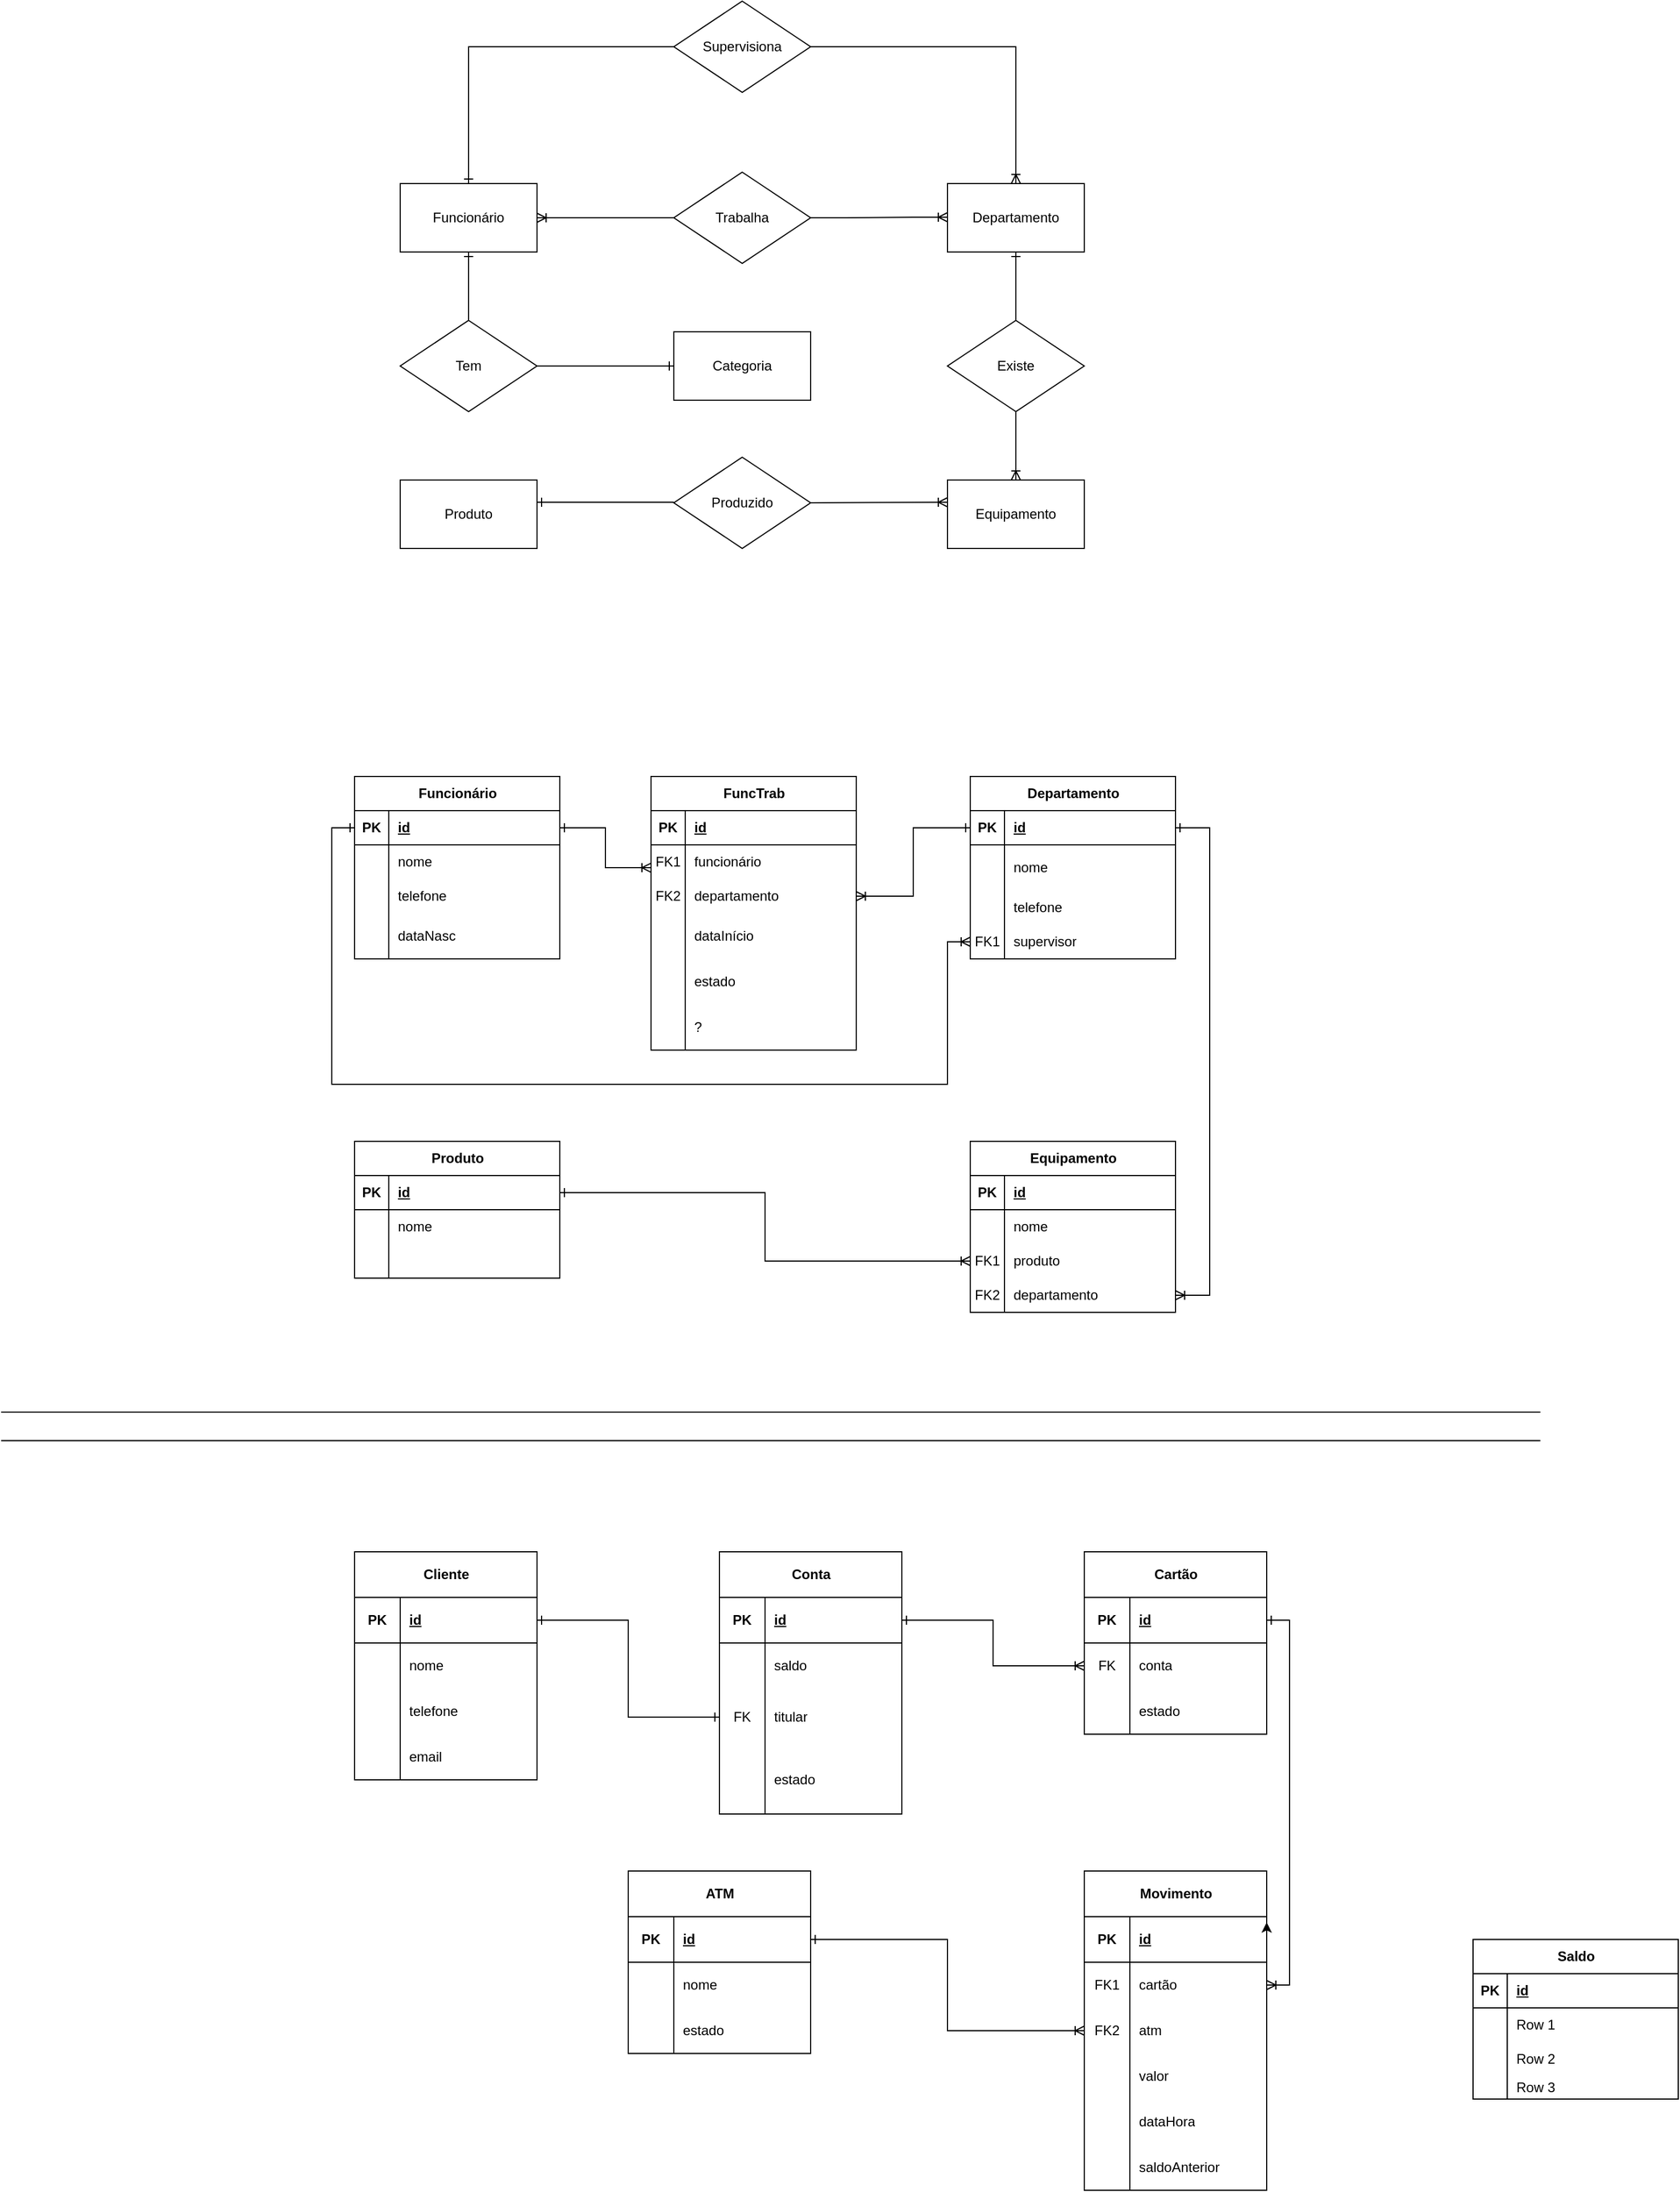 <mxfile version="24.0.1" type="device">
  <diagram name="Página-1" id="acqvUNI1hBTbVSbFoE4L">
    <mxGraphModel dx="2261" dy="1949" grid="1" gridSize="10" guides="1" tooltips="1" connect="1" arrows="1" fold="1" page="1" pageScale="1" pageWidth="827" pageHeight="1169" math="0" shadow="0">
      <root>
        <mxCell id="0" />
        <mxCell id="1" parent="0" />
        <mxCell id="-SModIKmgVV4CMdRLxim-1" value="Funcionário" style="rounded=0;whiteSpace=wrap;html=1;" vertex="1" parent="1">
          <mxGeometry x="120" y="80" width="120" height="60" as="geometry" />
        </mxCell>
        <mxCell id="-SModIKmgVV4CMdRLxim-2" value="Equipamento" style="rounded=0;whiteSpace=wrap;html=1;" vertex="1" parent="1">
          <mxGeometry x="600" y="340" width="120" height="60" as="geometry" />
        </mxCell>
        <mxCell id="-SModIKmgVV4CMdRLxim-3" value="Departamento" style="rounded=0;whiteSpace=wrap;html=1;" vertex="1" parent="1">
          <mxGeometry x="600" y="80" width="120" height="60" as="geometry" />
        </mxCell>
        <mxCell id="-SModIKmgVV4CMdRLxim-4" value="Produto" style="rounded=0;whiteSpace=wrap;html=1;" vertex="1" parent="1">
          <mxGeometry x="120" y="340" width="120" height="60" as="geometry" />
        </mxCell>
        <mxCell id="-SModIKmgVV4CMdRLxim-5" value="Supervisiona" style="rhombus;whiteSpace=wrap;html=1;" vertex="1" parent="1">
          <mxGeometry x="360" y="-80" width="120" height="80" as="geometry" />
        </mxCell>
        <mxCell id="-SModIKmgVV4CMdRLxim-6" value="Trabalha" style="rhombus;whiteSpace=wrap;html=1;" vertex="1" parent="1">
          <mxGeometry x="360" y="70" width="120" height="80" as="geometry" />
        </mxCell>
        <mxCell id="-SModIKmgVV4CMdRLxim-7" value="Produzido" style="rhombus;whiteSpace=wrap;html=1;" vertex="1" parent="1">
          <mxGeometry x="360" y="320" width="120" height="80" as="geometry" />
        </mxCell>
        <mxCell id="-SModIKmgVV4CMdRLxim-8" value="Existe" style="rhombus;whiteSpace=wrap;html=1;" vertex="1" parent="1">
          <mxGeometry x="600" y="200" width="120" height="80" as="geometry" />
        </mxCell>
        <mxCell id="-SModIKmgVV4CMdRLxim-9" value="" style="edgeStyle=entityRelationEdgeStyle;fontSize=12;html=1;endArrow=ERoneToMany;rounded=0;endFill=0;" edge="1" parent="1">
          <mxGeometry width="100" height="100" relative="1" as="geometry">
            <mxPoint x="480" y="110" as="sourcePoint" />
            <mxPoint x="600" y="109.5" as="targetPoint" />
          </mxGeometry>
        </mxCell>
        <mxCell id="-SModIKmgVV4CMdRLxim-11" value="" style="fontSize=12;html=1;endArrow=ERoneToMany;rounded=0;endFill=0;exitX=1;exitY=0.5;exitDx=0;exitDy=0;entryX=0.5;entryY=0;entryDx=0;entryDy=0;" edge="1" parent="1" source="-SModIKmgVV4CMdRLxim-5" target="-SModIKmgVV4CMdRLxim-3">
          <mxGeometry width="100" height="100" relative="1" as="geometry">
            <mxPoint x="540" y="-70" as="sourcePoint" />
            <mxPoint x="720" y="50" as="targetPoint" />
            <Array as="points">
              <mxPoint x="660" y="-40" />
            </Array>
          </mxGeometry>
        </mxCell>
        <mxCell id="-SModIKmgVV4CMdRLxim-14" value="" style="fontSize=12;html=1;endArrow=ERoneToMany;rounded=0;endFill=0;exitX=1;exitY=0.5;exitDx=0;exitDy=0;" edge="1" parent="1" source="-SModIKmgVV4CMdRLxim-7">
          <mxGeometry width="100" height="100" relative="1" as="geometry">
            <mxPoint x="490" y="360" as="sourcePoint" />
            <mxPoint x="600" y="359.5" as="targetPoint" />
            <Array as="points" />
          </mxGeometry>
        </mxCell>
        <mxCell id="-SModIKmgVV4CMdRLxim-16" value="" style="fontSize=12;html=1;endArrow=ERoneToMany;rounded=0;endFill=0;exitX=0.5;exitY=1;exitDx=0;exitDy=0;entryX=0.5;entryY=0;entryDx=0;entryDy=0;" edge="1" parent="1" source="-SModIKmgVV4CMdRLxim-8" target="-SModIKmgVV4CMdRLxim-2">
          <mxGeometry width="100" height="100" relative="1" as="geometry">
            <mxPoint x="480" y="300.5" as="sourcePoint" />
            <mxPoint x="600" y="300" as="targetPoint" />
            <Array as="points" />
          </mxGeometry>
        </mxCell>
        <mxCell id="-SModIKmgVV4CMdRLxim-17" value="" style="fontSize=12;html=1;endArrow=ERone;rounded=0;endFill=0;entryX=0.5;entryY=0;entryDx=0;entryDy=0;exitX=0;exitY=0.5;exitDx=0;exitDy=0;" edge="1" parent="1" source="-SModIKmgVV4CMdRLxim-5" target="-SModIKmgVV4CMdRLxim-1">
          <mxGeometry width="100" height="100" relative="1" as="geometry">
            <mxPoint x="100" y="-0.5" as="sourcePoint" />
            <mxPoint x="220" y="-1" as="targetPoint" />
            <Array as="points">
              <mxPoint x="180" y="-40" />
            </Array>
          </mxGeometry>
        </mxCell>
        <mxCell id="-SModIKmgVV4CMdRLxim-18" value="" style="fontSize=12;html=1;endArrow=ERoneToMany;rounded=0;endFill=0;entryX=1;entryY=0.5;entryDx=0;entryDy=0;exitX=0;exitY=0.5;exitDx=0;exitDy=0;" edge="1" parent="1" source="-SModIKmgVV4CMdRLxim-6" target="-SModIKmgVV4CMdRLxim-1">
          <mxGeometry width="100" height="100" relative="1" as="geometry">
            <mxPoint x="260" y="170.5" as="sourcePoint" />
            <mxPoint x="380" y="170" as="targetPoint" />
          </mxGeometry>
        </mxCell>
        <mxCell id="-SModIKmgVV4CMdRLxim-19" value="" style="endArrow=ERone;html=1;rounded=0;exitX=0.5;exitY=0;exitDx=0;exitDy=0;endFill=0;entryX=0.5;entryY=1;entryDx=0;entryDy=0;" edge="1" parent="1" source="-SModIKmgVV4CMdRLxim-8" target="-SModIKmgVV4CMdRLxim-3">
          <mxGeometry relative="1" as="geometry">
            <mxPoint x="500" y="200" as="sourcePoint" />
            <mxPoint x="610" y="160" as="targetPoint" />
          </mxGeometry>
        </mxCell>
        <mxCell id="-SModIKmgVV4CMdRLxim-20" value="" style="fontSize=12;html=1;endArrow=ERone;rounded=0;endFill=0;entryX=1;entryY=0.5;entryDx=0;entryDy=0;exitX=0;exitY=0.5;exitDx=0;exitDy=0;" edge="1" parent="1">
          <mxGeometry width="100" height="100" relative="1" as="geometry">
            <mxPoint x="360" y="359.5" as="sourcePoint" />
            <mxPoint x="240" y="359.5" as="targetPoint" />
          </mxGeometry>
        </mxCell>
        <mxCell id="-SModIKmgVV4CMdRLxim-22" value="Tem" style="rhombus;whiteSpace=wrap;html=1;" vertex="1" parent="1">
          <mxGeometry x="120" y="200" width="120" height="80" as="geometry" />
        </mxCell>
        <mxCell id="-SModIKmgVV4CMdRLxim-23" value="Categoria" style="rounded=0;whiteSpace=wrap;html=1;" vertex="1" parent="1">
          <mxGeometry x="360" y="210" width="120" height="60" as="geometry" />
        </mxCell>
        <mxCell id="-SModIKmgVV4CMdRLxim-24" value="" style="fontSize=12;html=1;endArrow=ERone;rounded=0;endFill=0;entryX=0.5;entryY=1;entryDx=0;entryDy=0;exitX=0.5;exitY=0;exitDx=0;exitDy=0;" edge="1" parent="1" source="-SModIKmgVV4CMdRLxim-22" target="-SModIKmgVV4CMdRLxim-1">
          <mxGeometry width="100" height="100" relative="1" as="geometry">
            <mxPoint x="310" y="180" as="sourcePoint" />
            <mxPoint x="190" y="180" as="targetPoint" />
          </mxGeometry>
        </mxCell>
        <mxCell id="-SModIKmgVV4CMdRLxim-25" value="" style="fontSize=12;html=1;endArrow=ERone;rounded=0;endFill=0;exitX=1;exitY=0.5;exitDx=0;exitDy=0;entryX=0;entryY=0.5;entryDx=0;entryDy=0;" edge="1" parent="1" source="-SModIKmgVV4CMdRLxim-22" target="-SModIKmgVV4CMdRLxim-23">
          <mxGeometry width="100" height="100" relative="1" as="geometry">
            <mxPoint x="360" y="180" as="sourcePoint" />
            <mxPoint x="340" y="130" as="targetPoint" />
          </mxGeometry>
        </mxCell>
        <mxCell id="-SModIKmgVV4CMdRLxim-26" value="Funcionário" style="shape=table;startSize=30;container=1;collapsible=1;childLayout=tableLayout;fixedRows=1;rowLines=0;fontStyle=1;align=center;resizeLast=1;html=1;" vertex="1" parent="1">
          <mxGeometry x="80" y="600" width="180" height="160" as="geometry" />
        </mxCell>
        <mxCell id="-SModIKmgVV4CMdRLxim-27" value="" style="shape=tableRow;horizontal=0;startSize=0;swimlaneHead=0;swimlaneBody=0;fillColor=none;collapsible=0;dropTarget=0;points=[[0,0.5],[1,0.5]];portConstraint=eastwest;top=0;left=0;right=0;bottom=1;" vertex="1" parent="-SModIKmgVV4CMdRLxim-26">
          <mxGeometry y="30" width="180" height="30" as="geometry" />
        </mxCell>
        <mxCell id="-SModIKmgVV4CMdRLxim-28" value="PK" style="shape=partialRectangle;connectable=0;fillColor=none;top=0;left=0;bottom=0;right=0;fontStyle=1;overflow=hidden;whiteSpace=wrap;html=1;" vertex="1" parent="-SModIKmgVV4CMdRLxim-27">
          <mxGeometry width="30" height="30" as="geometry">
            <mxRectangle width="30" height="30" as="alternateBounds" />
          </mxGeometry>
        </mxCell>
        <mxCell id="-SModIKmgVV4CMdRLxim-29" value="id" style="shape=partialRectangle;connectable=0;fillColor=none;top=0;left=0;bottom=0;right=0;align=left;spacingLeft=6;fontStyle=5;overflow=hidden;whiteSpace=wrap;html=1;" vertex="1" parent="-SModIKmgVV4CMdRLxim-27">
          <mxGeometry x="30" width="150" height="30" as="geometry">
            <mxRectangle width="150" height="30" as="alternateBounds" />
          </mxGeometry>
        </mxCell>
        <mxCell id="-SModIKmgVV4CMdRLxim-30" value="" style="shape=tableRow;horizontal=0;startSize=0;swimlaneHead=0;swimlaneBody=0;fillColor=none;collapsible=0;dropTarget=0;points=[[0,0.5],[1,0.5]];portConstraint=eastwest;top=0;left=0;right=0;bottom=0;" vertex="1" parent="-SModIKmgVV4CMdRLxim-26">
          <mxGeometry y="60" width="180" height="30" as="geometry" />
        </mxCell>
        <mxCell id="-SModIKmgVV4CMdRLxim-31" value="" style="shape=partialRectangle;connectable=0;fillColor=none;top=0;left=0;bottom=0;right=0;editable=1;overflow=hidden;whiteSpace=wrap;html=1;" vertex="1" parent="-SModIKmgVV4CMdRLxim-30">
          <mxGeometry width="30" height="30" as="geometry">
            <mxRectangle width="30" height="30" as="alternateBounds" />
          </mxGeometry>
        </mxCell>
        <mxCell id="-SModIKmgVV4CMdRLxim-32" value="nome" style="shape=partialRectangle;connectable=0;fillColor=none;top=0;left=0;bottom=0;right=0;align=left;spacingLeft=6;overflow=hidden;whiteSpace=wrap;html=1;" vertex="1" parent="-SModIKmgVV4CMdRLxim-30">
          <mxGeometry x="30" width="150" height="30" as="geometry">
            <mxRectangle width="150" height="30" as="alternateBounds" />
          </mxGeometry>
        </mxCell>
        <mxCell id="-SModIKmgVV4CMdRLxim-33" value="" style="shape=tableRow;horizontal=0;startSize=0;swimlaneHead=0;swimlaneBody=0;fillColor=none;collapsible=0;dropTarget=0;points=[[0,0.5],[1,0.5]];portConstraint=eastwest;top=0;left=0;right=0;bottom=0;" vertex="1" parent="-SModIKmgVV4CMdRLxim-26">
          <mxGeometry y="90" width="180" height="30" as="geometry" />
        </mxCell>
        <mxCell id="-SModIKmgVV4CMdRLxim-34" value="" style="shape=partialRectangle;connectable=0;fillColor=none;top=0;left=0;bottom=0;right=0;editable=1;overflow=hidden;whiteSpace=wrap;html=1;" vertex="1" parent="-SModIKmgVV4CMdRLxim-33">
          <mxGeometry width="30" height="30" as="geometry">
            <mxRectangle width="30" height="30" as="alternateBounds" />
          </mxGeometry>
        </mxCell>
        <mxCell id="-SModIKmgVV4CMdRLxim-35" value="telefone" style="shape=partialRectangle;connectable=0;fillColor=none;top=0;left=0;bottom=0;right=0;align=left;spacingLeft=6;overflow=hidden;whiteSpace=wrap;html=1;" vertex="1" parent="-SModIKmgVV4CMdRLxim-33">
          <mxGeometry x="30" width="150" height="30" as="geometry">
            <mxRectangle width="150" height="30" as="alternateBounds" />
          </mxGeometry>
        </mxCell>
        <mxCell id="-SModIKmgVV4CMdRLxim-36" value="" style="shape=tableRow;horizontal=0;startSize=0;swimlaneHead=0;swimlaneBody=0;fillColor=none;collapsible=0;dropTarget=0;points=[[0,0.5],[1,0.5]];portConstraint=eastwest;top=0;left=0;right=0;bottom=0;" vertex="1" parent="-SModIKmgVV4CMdRLxim-26">
          <mxGeometry y="120" width="180" height="40" as="geometry" />
        </mxCell>
        <mxCell id="-SModIKmgVV4CMdRLxim-37" value="" style="shape=partialRectangle;connectable=0;fillColor=none;top=0;left=0;bottom=0;right=0;editable=1;overflow=hidden;whiteSpace=wrap;html=1;" vertex="1" parent="-SModIKmgVV4CMdRLxim-36">
          <mxGeometry width="30" height="40" as="geometry">
            <mxRectangle width="30" height="40" as="alternateBounds" />
          </mxGeometry>
        </mxCell>
        <mxCell id="-SModIKmgVV4CMdRLxim-38" value="dataNasc" style="shape=partialRectangle;connectable=0;fillColor=none;top=0;left=0;bottom=0;right=0;align=left;spacingLeft=6;overflow=hidden;whiteSpace=wrap;html=1;" vertex="1" parent="-SModIKmgVV4CMdRLxim-36">
          <mxGeometry x="30" width="150" height="40" as="geometry">
            <mxRectangle width="150" height="40" as="alternateBounds" />
          </mxGeometry>
        </mxCell>
        <mxCell id="-SModIKmgVV4CMdRLxim-52" value="Departamento" style="shape=table;startSize=30;container=1;collapsible=1;childLayout=tableLayout;fixedRows=1;rowLines=0;fontStyle=1;align=center;resizeLast=1;html=1;" vertex="1" parent="1">
          <mxGeometry x="620" y="600" width="180" height="160" as="geometry" />
        </mxCell>
        <mxCell id="-SModIKmgVV4CMdRLxim-53" value="" style="shape=tableRow;horizontal=0;startSize=0;swimlaneHead=0;swimlaneBody=0;fillColor=none;collapsible=0;dropTarget=0;points=[[0,0.5],[1,0.5]];portConstraint=eastwest;top=0;left=0;right=0;bottom=1;" vertex="1" parent="-SModIKmgVV4CMdRLxim-52">
          <mxGeometry y="30" width="180" height="30" as="geometry" />
        </mxCell>
        <mxCell id="-SModIKmgVV4CMdRLxim-54" value="PK" style="shape=partialRectangle;connectable=0;fillColor=none;top=0;left=0;bottom=0;right=0;fontStyle=1;overflow=hidden;whiteSpace=wrap;html=1;" vertex="1" parent="-SModIKmgVV4CMdRLxim-53">
          <mxGeometry width="30" height="30" as="geometry">
            <mxRectangle width="30" height="30" as="alternateBounds" />
          </mxGeometry>
        </mxCell>
        <mxCell id="-SModIKmgVV4CMdRLxim-55" value="id" style="shape=partialRectangle;connectable=0;fillColor=none;top=0;left=0;bottom=0;right=0;align=left;spacingLeft=6;fontStyle=5;overflow=hidden;whiteSpace=wrap;html=1;" vertex="1" parent="-SModIKmgVV4CMdRLxim-53">
          <mxGeometry x="30" width="150" height="30" as="geometry">
            <mxRectangle width="150" height="30" as="alternateBounds" />
          </mxGeometry>
        </mxCell>
        <mxCell id="-SModIKmgVV4CMdRLxim-56" value="" style="shape=tableRow;horizontal=0;startSize=0;swimlaneHead=0;swimlaneBody=0;fillColor=none;collapsible=0;dropTarget=0;points=[[0,0.5],[1,0.5]];portConstraint=eastwest;top=0;left=0;right=0;bottom=0;" vertex="1" parent="-SModIKmgVV4CMdRLxim-52">
          <mxGeometry y="60" width="180" height="40" as="geometry" />
        </mxCell>
        <mxCell id="-SModIKmgVV4CMdRLxim-57" value="" style="shape=partialRectangle;connectable=0;fillColor=none;top=0;left=0;bottom=0;right=0;editable=1;overflow=hidden;whiteSpace=wrap;html=1;" vertex="1" parent="-SModIKmgVV4CMdRLxim-56">
          <mxGeometry width="30" height="40" as="geometry">
            <mxRectangle width="30" height="40" as="alternateBounds" />
          </mxGeometry>
        </mxCell>
        <mxCell id="-SModIKmgVV4CMdRLxim-58" value="nome" style="shape=partialRectangle;connectable=0;fillColor=none;top=0;left=0;bottom=0;right=0;align=left;spacingLeft=6;overflow=hidden;whiteSpace=wrap;html=1;" vertex="1" parent="-SModIKmgVV4CMdRLxim-56">
          <mxGeometry x="30" width="150" height="40" as="geometry">
            <mxRectangle width="150" height="40" as="alternateBounds" />
          </mxGeometry>
        </mxCell>
        <mxCell id="-SModIKmgVV4CMdRLxim-59" value="" style="shape=tableRow;horizontal=0;startSize=0;swimlaneHead=0;swimlaneBody=0;fillColor=none;collapsible=0;dropTarget=0;points=[[0,0.5],[1,0.5]];portConstraint=eastwest;top=0;left=0;right=0;bottom=0;" vertex="1" parent="-SModIKmgVV4CMdRLxim-52">
          <mxGeometry y="100" width="180" height="30" as="geometry" />
        </mxCell>
        <mxCell id="-SModIKmgVV4CMdRLxim-60" value="" style="shape=partialRectangle;connectable=0;fillColor=none;top=0;left=0;bottom=0;right=0;editable=1;overflow=hidden;whiteSpace=wrap;html=1;" vertex="1" parent="-SModIKmgVV4CMdRLxim-59">
          <mxGeometry width="30" height="30" as="geometry">
            <mxRectangle width="30" height="30" as="alternateBounds" />
          </mxGeometry>
        </mxCell>
        <mxCell id="-SModIKmgVV4CMdRLxim-61" value="telefone" style="shape=partialRectangle;connectable=0;fillColor=none;top=0;left=0;bottom=0;right=0;align=left;spacingLeft=6;overflow=hidden;whiteSpace=wrap;html=1;" vertex="1" parent="-SModIKmgVV4CMdRLxim-59">
          <mxGeometry x="30" width="150" height="30" as="geometry">
            <mxRectangle width="150" height="30" as="alternateBounds" />
          </mxGeometry>
        </mxCell>
        <mxCell id="-SModIKmgVV4CMdRLxim-62" value="" style="shape=tableRow;horizontal=0;startSize=0;swimlaneHead=0;swimlaneBody=0;fillColor=none;collapsible=0;dropTarget=0;points=[[0,0.5],[1,0.5]];portConstraint=eastwest;top=0;left=0;right=0;bottom=0;" vertex="1" parent="-SModIKmgVV4CMdRLxim-52">
          <mxGeometry y="130" width="180" height="30" as="geometry" />
        </mxCell>
        <mxCell id="-SModIKmgVV4CMdRLxim-63" value="FK1" style="shape=partialRectangle;connectable=0;fillColor=none;top=0;left=0;bottom=0;right=0;editable=1;overflow=hidden;whiteSpace=wrap;html=1;" vertex="1" parent="-SModIKmgVV4CMdRLxim-62">
          <mxGeometry width="30" height="30" as="geometry">
            <mxRectangle width="30" height="30" as="alternateBounds" />
          </mxGeometry>
        </mxCell>
        <mxCell id="-SModIKmgVV4CMdRLxim-64" value="supervisor" style="shape=partialRectangle;connectable=0;fillColor=none;top=0;left=0;bottom=0;right=0;align=left;spacingLeft=6;overflow=hidden;whiteSpace=wrap;html=1;" vertex="1" parent="-SModIKmgVV4CMdRLxim-62">
          <mxGeometry x="30" width="150" height="30" as="geometry">
            <mxRectangle width="150" height="30" as="alternateBounds" />
          </mxGeometry>
        </mxCell>
        <mxCell id="-SModIKmgVV4CMdRLxim-78" value="FuncTrab" style="shape=table;startSize=30;container=1;collapsible=1;childLayout=tableLayout;fixedRows=1;rowLines=0;fontStyle=1;align=center;resizeLast=1;html=1;" vertex="1" parent="1">
          <mxGeometry x="340" y="600" width="180" height="240" as="geometry" />
        </mxCell>
        <mxCell id="-SModIKmgVV4CMdRLxim-79" value="" style="shape=tableRow;horizontal=0;startSize=0;swimlaneHead=0;swimlaneBody=0;fillColor=none;collapsible=0;dropTarget=0;points=[[0,0.5],[1,0.5]];portConstraint=eastwest;top=0;left=0;right=0;bottom=1;" vertex="1" parent="-SModIKmgVV4CMdRLxim-78">
          <mxGeometry y="30" width="180" height="30" as="geometry" />
        </mxCell>
        <mxCell id="-SModIKmgVV4CMdRLxim-80" value="PK" style="shape=partialRectangle;connectable=0;fillColor=none;top=0;left=0;bottom=0;right=0;fontStyle=1;overflow=hidden;whiteSpace=wrap;html=1;" vertex="1" parent="-SModIKmgVV4CMdRLxim-79">
          <mxGeometry width="30" height="30" as="geometry">
            <mxRectangle width="30" height="30" as="alternateBounds" />
          </mxGeometry>
        </mxCell>
        <mxCell id="-SModIKmgVV4CMdRLxim-81" value="id" style="shape=partialRectangle;connectable=0;fillColor=none;top=0;left=0;bottom=0;right=0;align=left;spacingLeft=6;fontStyle=5;overflow=hidden;whiteSpace=wrap;html=1;" vertex="1" parent="-SModIKmgVV4CMdRLxim-79">
          <mxGeometry x="30" width="150" height="30" as="geometry">
            <mxRectangle width="150" height="30" as="alternateBounds" />
          </mxGeometry>
        </mxCell>
        <mxCell id="-SModIKmgVV4CMdRLxim-82" value="" style="shape=tableRow;horizontal=0;startSize=0;swimlaneHead=0;swimlaneBody=0;fillColor=none;collapsible=0;dropTarget=0;points=[[0,0.5],[1,0.5]];portConstraint=eastwest;top=0;left=0;right=0;bottom=0;" vertex="1" parent="-SModIKmgVV4CMdRLxim-78">
          <mxGeometry y="60" width="180" height="30" as="geometry" />
        </mxCell>
        <mxCell id="-SModIKmgVV4CMdRLxim-83" value="FK1" style="shape=partialRectangle;connectable=0;fillColor=none;top=0;left=0;bottom=0;right=0;editable=1;overflow=hidden;whiteSpace=wrap;html=1;" vertex="1" parent="-SModIKmgVV4CMdRLxim-82">
          <mxGeometry width="30" height="30" as="geometry">
            <mxRectangle width="30" height="30" as="alternateBounds" />
          </mxGeometry>
        </mxCell>
        <mxCell id="-SModIKmgVV4CMdRLxim-84" value="funcionário" style="shape=partialRectangle;connectable=0;fillColor=none;top=0;left=0;bottom=0;right=0;align=left;spacingLeft=6;overflow=hidden;whiteSpace=wrap;html=1;" vertex="1" parent="-SModIKmgVV4CMdRLxim-82">
          <mxGeometry x="30" width="150" height="30" as="geometry">
            <mxRectangle width="150" height="30" as="alternateBounds" />
          </mxGeometry>
        </mxCell>
        <mxCell id="-SModIKmgVV4CMdRLxim-85" value="" style="shape=tableRow;horizontal=0;startSize=0;swimlaneHead=0;swimlaneBody=0;fillColor=none;collapsible=0;dropTarget=0;points=[[0,0.5],[1,0.5]];portConstraint=eastwest;top=0;left=0;right=0;bottom=0;" vertex="1" parent="-SModIKmgVV4CMdRLxim-78">
          <mxGeometry y="90" width="180" height="30" as="geometry" />
        </mxCell>
        <mxCell id="-SModIKmgVV4CMdRLxim-86" value="FK2" style="shape=partialRectangle;connectable=0;fillColor=none;top=0;left=0;bottom=0;right=0;editable=1;overflow=hidden;whiteSpace=wrap;html=1;" vertex="1" parent="-SModIKmgVV4CMdRLxim-85">
          <mxGeometry width="30" height="30" as="geometry">
            <mxRectangle width="30" height="30" as="alternateBounds" />
          </mxGeometry>
        </mxCell>
        <mxCell id="-SModIKmgVV4CMdRLxim-87" value="departamento" style="shape=partialRectangle;connectable=0;fillColor=none;top=0;left=0;bottom=0;right=0;align=left;spacingLeft=6;overflow=hidden;whiteSpace=wrap;html=1;" vertex="1" parent="-SModIKmgVV4CMdRLxim-85">
          <mxGeometry x="30" width="150" height="30" as="geometry">
            <mxRectangle width="150" height="30" as="alternateBounds" />
          </mxGeometry>
        </mxCell>
        <mxCell id="-SModIKmgVV4CMdRLxim-88" value="" style="shape=tableRow;horizontal=0;startSize=0;swimlaneHead=0;swimlaneBody=0;fillColor=none;collapsible=0;dropTarget=0;points=[[0,0.5],[1,0.5]];portConstraint=eastwest;top=0;left=0;right=0;bottom=0;" vertex="1" parent="-SModIKmgVV4CMdRLxim-78">
          <mxGeometry y="120" width="180" height="40" as="geometry" />
        </mxCell>
        <mxCell id="-SModIKmgVV4CMdRLxim-89" value="" style="shape=partialRectangle;connectable=0;fillColor=none;top=0;left=0;bottom=0;right=0;editable=1;overflow=hidden;whiteSpace=wrap;html=1;" vertex="1" parent="-SModIKmgVV4CMdRLxim-88">
          <mxGeometry width="30" height="40" as="geometry">
            <mxRectangle width="30" height="40" as="alternateBounds" />
          </mxGeometry>
        </mxCell>
        <mxCell id="-SModIKmgVV4CMdRLxim-90" value="dataInício" style="shape=partialRectangle;connectable=0;fillColor=none;top=0;left=0;bottom=0;right=0;align=left;spacingLeft=6;overflow=hidden;whiteSpace=wrap;html=1;" vertex="1" parent="-SModIKmgVV4CMdRLxim-88">
          <mxGeometry x="30" width="150" height="40" as="geometry">
            <mxRectangle width="150" height="40" as="alternateBounds" />
          </mxGeometry>
        </mxCell>
        <mxCell id="-SModIKmgVV4CMdRLxim-93" value="" style="shape=tableRow;horizontal=0;startSize=0;swimlaneHead=0;swimlaneBody=0;fillColor=none;collapsible=0;dropTarget=0;points=[[0,0.5],[1,0.5]];portConstraint=eastwest;top=0;left=0;right=0;bottom=0;" vertex="1" parent="-SModIKmgVV4CMdRLxim-78">
          <mxGeometry y="160" width="180" height="40" as="geometry" />
        </mxCell>
        <mxCell id="-SModIKmgVV4CMdRLxim-94" value="" style="shape=partialRectangle;connectable=0;fillColor=none;top=0;left=0;bottom=0;right=0;editable=1;overflow=hidden;whiteSpace=wrap;html=1;" vertex="1" parent="-SModIKmgVV4CMdRLxim-93">
          <mxGeometry width="30" height="40" as="geometry">
            <mxRectangle width="30" height="40" as="alternateBounds" />
          </mxGeometry>
        </mxCell>
        <mxCell id="-SModIKmgVV4CMdRLxim-95" value="estado" style="shape=partialRectangle;connectable=0;fillColor=none;top=0;left=0;bottom=0;right=0;align=left;spacingLeft=6;overflow=hidden;whiteSpace=wrap;html=1;" vertex="1" parent="-SModIKmgVV4CMdRLxim-93">
          <mxGeometry x="30" width="150" height="40" as="geometry">
            <mxRectangle width="150" height="40" as="alternateBounds" />
          </mxGeometry>
        </mxCell>
        <mxCell id="-SModIKmgVV4CMdRLxim-96" value="" style="shape=tableRow;horizontal=0;startSize=0;swimlaneHead=0;swimlaneBody=0;fillColor=none;collapsible=0;dropTarget=0;points=[[0,0.5],[1,0.5]];portConstraint=eastwest;top=0;left=0;right=0;bottom=0;" vertex="1" parent="-SModIKmgVV4CMdRLxim-78">
          <mxGeometry y="200" width="180" height="40" as="geometry" />
        </mxCell>
        <mxCell id="-SModIKmgVV4CMdRLxim-97" value="" style="shape=partialRectangle;connectable=0;fillColor=none;top=0;left=0;bottom=0;right=0;editable=1;overflow=hidden;whiteSpace=wrap;html=1;" vertex="1" parent="-SModIKmgVV4CMdRLxim-96">
          <mxGeometry width="30" height="40" as="geometry">
            <mxRectangle width="30" height="40" as="alternateBounds" />
          </mxGeometry>
        </mxCell>
        <mxCell id="-SModIKmgVV4CMdRLxim-98" value="?" style="shape=partialRectangle;connectable=0;fillColor=none;top=0;left=0;bottom=0;right=0;align=left;spacingLeft=6;overflow=hidden;whiteSpace=wrap;html=1;" vertex="1" parent="-SModIKmgVV4CMdRLxim-96">
          <mxGeometry x="30" width="150" height="40" as="geometry">
            <mxRectangle width="150" height="40" as="alternateBounds" />
          </mxGeometry>
        </mxCell>
        <mxCell id="-SModIKmgVV4CMdRLxim-99" value="Produto" style="shape=table;startSize=30;container=1;collapsible=1;childLayout=tableLayout;fixedRows=1;rowLines=0;fontStyle=1;align=center;resizeLast=1;html=1;" vertex="1" parent="1">
          <mxGeometry x="80" y="920" width="180" height="120" as="geometry" />
        </mxCell>
        <mxCell id="-SModIKmgVV4CMdRLxim-100" value="" style="shape=tableRow;horizontal=0;startSize=0;swimlaneHead=0;swimlaneBody=0;fillColor=none;collapsible=0;dropTarget=0;points=[[0,0.5],[1,0.5]];portConstraint=eastwest;top=0;left=0;right=0;bottom=1;" vertex="1" parent="-SModIKmgVV4CMdRLxim-99">
          <mxGeometry y="30" width="180" height="30" as="geometry" />
        </mxCell>
        <mxCell id="-SModIKmgVV4CMdRLxim-101" value="PK" style="shape=partialRectangle;connectable=0;fillColor=none;top=0;left=0;bottom=0;right=0;fontStyle=1;overflow=hidden;whiteSpace=wrap;html=1;" vertex="1" parent="-SModIKmgVV4CMdRLxim-100">
          <mxGeometry width="30" height="30" as="geometry">
            <mxRectangle width="30" height="30" as="alternateBounds" />
          </mxGeometry>
        </mxCell>
        <mxCell id="-SModIKmgVV4CMdRLxim-102" value="id" style="shape=partialRectangle;connectable=0;fillColor=none;top=0;left=0;bottom=0;right=0;align=left;spacingLeft=6;fontStyle=5;overflow=hidden;whiteSpace=wrap;html=1;" vertex="1" parent="-SModIKmgVV4CMdRLxim-100">
          <mxGeometry x="30" width="150" height="30" as="geometry">
            <mxRectangle width="150" height="30" as="alternateBounds" />
          </mxGeometry>
        </mxCell>
        <mxCell id="-SModIKmgVV4CMdRLxim-103" value="" style="shape=tableRow;horizontal=0;startSize=0;swimlaneHead=0;swimlaneBody=0;fillColor=none;collapsible=0;dropTarget=0;points=[[0,0.5],[1,0.5]];portConstraint=eastwest;top=0;left=0;right=0;bottom=0;" vertex="1" parent="-SModIKmgVV4CMdRLxim-99">
          <mxGeometry y="60" width="180" height="30" as="geometry" />
        </mxCell>
        <mxCell id="-SModIKmgVV4CMdRLxim-104" value="" style="shape=partialRectangle;connectable=0;fillColor=none;top=0;left=0;bottom=0;right=0;editable=1;overflow=hidden;whiteSpace=wrap;html=1;" vertex="1" parent="-SModIKmgVV4CMdRLxim-103">
          <mxGeometry width="30" height="30" as="geometry">
            <mxRectangle width="30" height="30" as="alternateBounds" />
          </mxGeometry>
        </mxCell>
        <mxCell id="-SModIKmgVV4CMdRLxim-105" value="nome" style="shape=partialRectangle;connectable=0;fillColor=none;top=0;left=0;bottom=0;right=0;align=left;spacingLeft=6;overflow=hidden;whiteSpace=wrap;html=1;" vertex="1" parent="-SModIKmgVV4CMdRLxim-103">
          <mxGeometry x="30" width="150" height="30" as="geometry">
            <mxRectangle width="150" height="30" as="alternateBounds" />
          </mxGeometry>
        </mxCell>
        <mxCell id="-SModIKmgVV4CMdRLxim-106" value="" style="shape=tableRow;horizontal=0;startSize=0;swimlaneHead=0;swimlaneBody=0;fillColor=none;collapsible=0;dropTarget=0;points=[[0,0.5],[1,0.5]];portConstraint=eastwest;top=0;left=0;right=0;bottom=0;" vertex="1" parent="-SModIKmgVV4CMdRLxim-99">
          <mxGeometry y="90" width="180" height="30" as="geometry" />
        </mxCell>
        <mxCell id="-SModIKmgVV4CMdRLxim-107" value="" style="shape=partialRectangle;connectable=0;fillColor=none;top=0;left=0;bottom=0;right=0;editable=1;overflow=hidden;whiteSpace=wrap;html=1;" vertex="1" parent="-SModIKmgVV4CMdRLxim-106">
          <mxGeometry width="30" height="30" as="geometry">
            <mxRectangle width="30" height="30" as="alternateBounds" />
          </mxGeometry>
        </mxCell>
        <mxCell id="-SModIKmgVV4CMdRLxim-108" value="" style="shape=partialRectangle;connectable=0;fillColor=none;top=0;left=0;bottom=0;right=0;align=left;spacingLeft=6;overflow=hidden;whiteSpace=wrap;html=1;" vertex="1" parent="-SModIKmgVV4CMdRLxim-106">
          <mxGeometry x="30" width="150" height="30" as="geometry">
            <mxRectangle width="150" height="30" as="alternateBounds" />
          </mxGeometry>
        </mxCell>
        <mxCell id="-SModIKmgVV4CMdRLxim-112" value="Equipamento" style="shape=table;startSize=30;container=1;collapsible=1;childLayout=tableLayout;fixedRows=1;rowLines=0;fontStyle=1;align=center;resizeLast=1;html=1;" vertex="1" parent="1">
          <mxGeometry x="620" y="920" width="180" height="150" as="geometry" />
        </mxCell>
        <mxCell id="-SModIKmgVV4CMdRLxim-113" value="" style="shape=tableRow;horizontal=0;startSize=0;swimlaneHead=0;swimlaneBody=0;fillColor=none;collapsible=0;dropTarget=0;points=[[0,0.5],[1,0.5]];portConstraint=eastwest;top=0;left=0;right=0;bottom=1;" vertex="1" parent="-SModIKmgVV4CMdRLxim-112">
          <mxGeometry y="30" width="180" height="30" as="geometry" />
        </mxCell>
        <mxCell id="-SModIKmgVV4CMdRLxim-114" value="PK" style="shape=partialRectangle;connectable=0;fillColor=none;top=0;left=0;bottom=0;right=0;fontStyle=1;overflow=hidden;whiteSpace=wrap;html=1;" vertex="1" parent="-SModIKmgVV4CMdRLxim-113">
          <mxGeometry width="30" height="30" as="geometry">
            <mxRectangle width="30" height="30" as="alternateBounds" />
          </mxGeometry>
        </mxCell>
        <mxCell id="-SModIKmgVV4CMdRLxim-115" value="id" style="shape=partialRectangle;connectable=0;fillColor=none;top=0;left=0;bottom=0;right=0;align=left;spacingLeft=6;fontStyle=5;overflow=hidden;whiteSpace=wrap;html=1;" vertex="1" parent="-SModIKmgVV4CMdRLxim-113">
          <mxGeometry x="30" width="150" height="30" as="geometry">
            <mxRectangle width="150" height="30" as="alternateBounds" />
          </mxGeometry>
        </mxCell>
        <mxCell id="-SModIKmgVV4CMdRLxim-116" value="" style="shape=tableRow;horizontal=0;startSize=0;swimlaneHead=0;swimlaneBody=0;fillColor=none;collapsible=0;dropTarget=0;points=[[0,0.5],[1,0.5]];portConstraint=eastwest;top=0;left=0;right=0;bottom=0;" vertex="1" parent="-SModIKmgVV4CMdRLxim-112">
          <mxGeometry y="60" width="180" height="30" as="geometry" />
        </mxCell>
        <mxCell id="-SModIKmgVV4CMdRLxim-117" value="" style="shape=partialRectangle;connectable=0;fillColor=none;top=0;left=0;bottom=0;right=0;editable=1;overflow=hidden;whiteSpace=wrap;html=1;" vertex="1" parent="-SModIKmgVV4CMdRLxim-116">
          <mxGeometry width="30" height="30" as="geometry">
            <mxRectangle width="30" height="30" as="alternateBounds" />
          </mxGeometry>
        </mxCell>
        <mxCell id="-SModIKmgVV4CMdRLxim-118" value="nome" style="shape=partialRectangle;connectable=0;fillColor=none;top=0;left=0;bottom=0;right=0;align=left;spacingLeft=6;overflow=hidden;whiteSpace=wrap;html=1;" vertex="1" parent="-SModIKmgVV4CMdRLxim-116">
          <mxGeometry x="30" width="150" height="30" as="geometry">
            <mxRectangle width="150" height="30" as="alternateBounds" />
          </mxGeometry>
        </mxCell>
        <mxCell id="-SModIKmgVV4CMdRLxim-119" value="" style="shape=tableRow;horizontal=0;startSize=0;swimlaneHead=0;swimlaneBody=0;fillColor=none;collapsible=0;dropTarget=0;points=[[0,0.5],[1,0.5]];portConstraint=eastwest;top=0;left=0;right=0;bottom=0;" vertex="1" parent="-SModIKmgVV4CMdRLxim-112">
          <mxGeometry y="90" width="180" height="30" as="geometry" />
        </mxCell>
        <mxCell id="-SModIKmgVV4CMdRLxim-120" value="FK1" style="shape=partialRectangle;connectable=0;fillColor=none;top=0;left=0;bottom=0;right=0;editable=1;overflow=hidden;whiteSpace=wrap;html=1;" vertex="1" parent="-SModIKmgVV4CMdRLxim-119">
          <mxGeometry width="30" height="30" as="geometry">
            <mxRectangle width="30" height="30" as="alternateBounds" />
          </mxGeometry>
        </mxCell>
        <mxCell id="-SModIKmgVV4CMdRLxim-121" value="produto" style="shape=partialRectangle;connectable=0;fillColor=none;top=0;left=0;bottom=0;right=0;align=left;spacingLeft=6;overflow=hidden;whiteSpace=wrap;html=1;" vertex="1" parent="-SModIKmgVV4CMdRLxim-119">
          <mxGeometry x="30" width="150" height="30" as="geometry">
            <mxRectangle width="150" height="30" as="alternateBounds" />
          </mxGeometry>
        </mxCell>
        <mxCell id="-SModIKmgVV4CMdRLxim-122" value="" style="shape=tableRow;horizontal=0;startSize=0;swimlaneHead=0;swimlaneBody=0;fillColor=none;collapsible=0;dropTarget=0;points=[[0,0.5],[1,0.5]];portConstraint=eastwest;top=0;left=0;right=0;bottom=0;" vertex="1" parent="-SModIKmgVV4CMdRLxim-112">
          <mxGeometry y="120" width="180" height="30" as="geometry" />
        </mxCell>
        <mxCell id="-SModIKmgVV4CMdRLxim-123" value="FK2" style="shape=partialRectangle;connectable=0;fillColor=none;top=0;left=0;bottom=0;right=0;editable=1;overflow=hidden;whiteSpace=wrap;html=1;" vertex="1" parent="-SModIKmgVV4CMdRLxim-122">
          <mxGeometry width="30" height="30" as="geometry">
            <mxRectangle width="30" height="30" as="alternateBounds" />
          </mxGeometry>
        </mxCell>
        <mxCell id="-SModIKmgVV4CMdRLxim-124" value="departamento" style="shape=partialRectangle;connectable=0;fillColor=none;top=0;left=0;bottom=0;right=0;align=left;spacingLeft=6;overflow=hidden;whiteSpace=wrap;html=1;" vertex="1" parent="-SModIKmgVV4CMdRLxim-122">
          <mxGeometry x="30" width="150" height="30" as="geometry">
            <mxRectangle width="150" height="30" as="alternateBounds" />
          </mxGeometry>
        </mxCell>
        <mxCell id="-SModIKmgVV4CMdRLxim-125" value="" style="edgeStyle=orthogonalEdgeStyle;fontSize=12;html=1;endArrow=ERoneToMany;rounded=0;entryX=0;entryY=0.667;entryDx=0;entryDy=0;entryPerimeter=0;startArrow=ERone;startFill=0;exitX=1;exitY=0.5;exitDx=0;exitDy=0;" edge="1" parent="1" source="-SModIKmgVV4CMdRLxim-27" target="-SModIKmgVV4CMdRLxim-82">
          <mxGeometry width="100" height="100" relative="1" as="geometry">
            <mxPoint x="290" y="630" as="sourcePoint" />
            <mxPoint x="340" y="670" as="targetPoint" />
          </mxGeometry>
        </mxCell>
        <mxCell id="-SModIKmgVV4CMdRLxim-128" value="" style="edgeStyle=orthogonalEdgeStyle;fontSize=12;html=1;endArrow=ERone;endFill=1;rounded=0;entryX=0;entryY=0.5;entryDx=0;entryDy=0;exitX=1;exitY=0.5;exitDx=0;exitDy=0;startArrow=ERoneToMany;startFill=0;" edge="1" parent="1" source="-SModIKmgVV4CMdRLxim-85" target="-SModIKmgVV4CMdRLxim-53">
          <mxGeometry width="100" height="100" relative="1" as="geometry">
            <mxPoint x="520" y="750" as="sourcePoint" />
            <mxPoint x="620" y="650" as="targetPoint" />
          </mxGeometry>
        </mxCell>
        <mxCell id="-SModIKmgVV4CMdRLxim-130" value="" style="edgeStyle=orthogonalEdgeStyle;fontSize=12;html=1;endArrow=ERoneToMany;rounded=0;entryX=0;entryY=0.5;entryDx=0;entryDy=0;exitX=1;exitY=0.5;exitDx=0;exitDy=0;endFill=0;startArrow=ERone;startFill=0;" edge="1" parent="1" source="-SModIKmgVV4CMdRLxim-100" target="-SModIKmgVV4CMdRLxim-119">
          <mxGeometry width="100" height="100" relative="1" as="geometry">
            <mxPoint x="330" y="980" as="sourcePoint" />
            <mxPoint x="430" y="880" as="targetPoint" />
          </mxGeometry>
        </mxCell>
        <mxCell id="-SModIKmgVV4CMdRLxim-133" value="" style="edgeStyle=orthogonalEdgeStyle;fontSize=12;html=1;endArrow=ERone;startArrow=ERoneToMany;rounded=0;exitX=1;exitY=0.5;exitDx=0;exitDy=0;entryX=1;entryY=0.5;entryDx=0;entryDy=0;startFill=0;endFill=0;" edge="1" parent="1" source="-SModIKmgVV4CMdRLxim-122" target="-SModIKmgVV4CMdRLxim-53">
          <mxGeometry width="100" height="100" relative="1" as="geometry">
            <mxPoint x="680" y="880" as="sourcePoint" />
            <mxPoint x="1010" y="700" as="targetPoint" />
            <Array as="points">
              <mxPoint x="830" y="1055" />
              <mxPoint x="830" y="645" />
            </Array>
          </mxGeometry>
        </mxCell>
        <mxCell id="-SModIKmgVV4CMdRLxim-134" value="" style="fontSize=12;html=1;endArrow=ERoneToMany;startArrow=ERone;rounded=0;entryX=0;entryY=0.5;entryDx=0;entryDy=0;startFill=0;exitX=0;exitY=0.5;exitDx=0;exitDy=0;" edge="1" parent="1" source="-SModIKmgVV4CMdRLxim-27" target="-SModIKmgVV4CMdRLxim-62">
          <mxGeometry width="100" height="100" relative="1" as="geometry">
            <mxPoint x="100" y="855" as="sourcePoint" />
            <mxPoint x="640" y="810" as="targetPoint" />
            <Array as="points">
              <mxPoint x="60" y="645" />
              <mxPoint x="60" y="870" />
              <mxPoint x="110" y="870" />
              <mxPoint x="430" y="870" />
              <mxPoint x="600" y="870" />
              <mxPoint x="600" y="810" />
              <mxPoint x="600" y="745" />
            </Array>
          </mxGeometry>
        </mxCell>
        <mxCell id="-SModIKmgVV4CMdRLxim-135" value="Cliente" style="shape=table;startSize=40;container=1;collapsible=1;childLayout=tableLayout;fixedRows=1;rowLines=0;fontStyle=1;align=center;resizeLast=1;html=1;" vertex="1" parent="1">
          <mxGeometry x="80" y="1280" width="160" height="200" as="geometry" />
        </mxCell>
        <mxCell id="-SModIKmgVV4CMdRLxim-136" value="" style="shape=tableRow;horizontal=0;startSize=0;swimlaneHead=0;swimlaneBody=0;fillColor=none;collapsible=0;dropTarget=0;points=[[0,0.5],[1,0.5]];portConstraint=eastwest;top=0;left=0;right=0;bottom=1;" vertex="1" parent="-SModIKmgVV4CMdRLxim-135">
          <mxGeometry y="40" width="160" height="40" as="geometry" />
        </mxCell>
        <mxCell id="-SModIKmgVV4CMdRLxim-137" value="PK" style="shape=partialRectangle;connectable=0;fillColor=none;top=0;left=0;bottom=0;right=0;fontStyle=1;overflow=hidden;whiteSpace=wrap;html=1;" vertex="1" parent="-SModIKmgVV4CMdRLxim-136">
          <mxGeometry width="40" height="40" as="geometry">
            <mxRectangle width="40" height="40" as="alternateBounds" />
          </mxGeometry>
        </mxCell>
        <mxCell id="-SModIKmgVV4CMdRLxim-138" value="id" style="shape=partialRectangle;connectable=0;fillColor=none;top=0;left=0;bottom=0;right=0;align=left;spacingLeft=6;fontStyle=5;overflow=hidden;whiteSpace=wrap;html=1;" vertex="1" parent="-SModIKmgVV4CMdRLxim-136">
          <mxGeometry x="40" width="120" height="40" as="geometry">
            <mxRectangle width="120" height="40" as="alternateBounds" />
          </mxGeometry>
        </mxCell>
        <mxCell id="-SModIKmgVV4CMdRLxim-139" value="" style="shape=tableRow;horizontal=0;startSize=0;swimlaneHead=0;swimlaneBody=0;fillColor=none;collapsible=0;dropTarget=0;points=[[0,0.5],[1,0.5]];portConstraint=eastwest;top=0;left=0;right=0;bottom=0;" vertex="1" parent="-SModIKmgVV4CMdRLxim-135">
          <mxGeometry y="80" width="160" height="40" as="geometry" />
        </mxCell>
        <mxCell id="-SModIKmgVV4CMdRLxim-140" value="" style="shape=partialRectangle;connectable=0;fillColor=none;top=0;left=0;bottom=0;right=0;editable=1;overflow=hidden;whiteSpace=wrap;html=1;" vertex="1" parent="-SModIKmgVV4CMdRLxim-139">
          <mxGeometry width="40" height="40" as="geometry">
            <mxRectangle width="40" height="40" as="alternateBounds" />
          </mxGeometry>
        </mxCell>
        <mxCell id="-SModIKmgVV4CMdRLxim-141" value="nome" style="shape=partialRectangle;connectable=0;fillColor=none;top=0;left=0;bottom=0;right=0;align=left;spacingLeft=6;overflow=hidden;whiteSpace=wrap;html=1;" vertex="1" parent="-SModIKmgVV4CMdRLxim-139">
          <mxGeometry x="40" width="120" height="40" as="geometry">
            <mxRectangle width="120" height="40" as="alternateBounds" />
          </mxGeometry>
        </mxCell>
        <mxCell id="-SModIKmgVV4CMdRLxim-142" value="" style="shape=tableRow;horizontal=0;startSize=0;swimlaneHead=0;swimlaneBody=0;fillColor=none;collapsible=0;dropTarget=0;points=[[0,0.5],[1,0.5]];portConstraint=eastwest;top=0;left=0;right=0;bottom=0;" vertex="1" parent="-SModIKmgVV4CMdRLxim-135">
          <mxGeometry y="120" width="160" height="40" as="geometry" />
        </mxCell>
        <mxCell id="-SModIKmgVV4CMdRLxim-143" value="" style="shape=partialRectangle;connectable=0;fillColor=none;top=0;left=0;bottom=0;right=0;editable=1;overflow=hidden;whiteSpace=wrap;html=1;" vertex="1" parent="-SModIKmgVV4CMdRLxim-142">
          <mxGeometry width="40" height="40" as="geometry">
            <mxRectangle width="40" height="40" as="alternateBounds" />
          </mxGeometry>
        </mxCell>
        <mxCell id="-SModIKmgVV4CMdRLxim-144" value="telefone" style="shape=partialRectangle;connectable=0;fillColor=none;top=0;left=0;bottom=0;right=0;align=left;spacingLeft=6;overflow=hidden;whiteSpace=wrap;html=1;" vertex="1" parent="-SModIKmgVV4CMdRLxim-142">
          <mxGeometry x="40" width="120" height="40" as="geometry">
            <mxRectangle width="120" height="40" as="alternateBounds" />
          </mxGeometry>
        </mxCell>
        <mxCell id="-SModIKmgVV4CMdRLxim-145" value="" style="shape=tableRow;horizontal=0;startSize=0;swimlaneHead=0;swimlaneBody=0;fillColor=none;collapsible=0;dropTarget=0;points=[[0,0.5],[1,0.5]];portConstraint=eastwest;top=0;left=0;right=0;bottom=0;" vertex="1" parent="-SModIKmgVV4CMdRLxim-135">
          <mxGeometry y="160" width="160" height="40" as="geometry" />
        </mxCell>
        <mxCell id="-SModIKmgVV4CMdRLxim-146" value="" style="shape=partialRectangle;connectable=0;fillColor=none;top=0;left=0;bottom=0;right=0;editable=1;overflow=hidden;whiteSpace=wrap;html=1;" vertex="1" parent="-SModIKmgVV4CMdRLxim-145">
          <mxGeometry width="40" height="40" as="geometry">
            <mxRectangle width="40" height="40" as="alternateBounds" />
          </mxGeometry>
        </mxCell>
        <mxCell id="-SModIKmgVV4CMdRLxim-147" value="email" style="shape=partialRectangle;connectable=0;fillColor=none;top=0;left=0;bottom=0;right=0;align=left;spacingLeft=6;overflow=hidden;whiteSpace=wrap;html=1;" vertex="1" parent="-SModIKmgVV4CMdRLxim-145">
          <mxGeometry x="40" width="120" height="40" as="geometry">
            <mxRectangle width="120" height="40" as="alternateBounds" />
          </mxGeometry>
        </mxCell>
        <mxCell id="-SModIKmgVV4CMdRLxim-148" value="Saldo" style="shape=table;startSize=30;container=1;collapsible=1;childLayout=tableLayout;fixedRows=1;rowLines=0;fontStyle=1;align=center;resizeLast=1;html=1;" vertex="1" parent="1">
          <mxGeometry x="1061" y="1620" width="180" height="140" as="geometry" />
        </mxCell>
        <mxCell id="-SModIKmgVV4CMdRLxim-149" value="" style="shape=tableRow;horizontal=0;startSize=0;swimlaneHead=0;swimlaneBody=0;fillColor=none;collapsible=0;dropTarget=0;points=[[0,0.5],[1,0.5]];portConstraint=eastwest;top=0;left=0;right=0;bottom=1;" vertex="1" parent="-SModIKmgVV4CMdRLxim-148">
          <mxGeometry y="30" width="180" height="30" as="geometry" />
        </mxCell>
        <mxCell id="-SModIKmgVV4CMdRLxim-150" value="PK" style="shape=partialRectangle;connectable=0;fillColor=none;top=0;left=0;bottom=0;right=0;fontStyle=1;overflow=hidden;whiteSpace=wrap;html=1;" vertex="1" parent="-SModIKmgVV4CMdRLxim-149">
          <mxGeometry width="30" height="30" as="geometry">
            <mxRectangle width="30" height="30" as="alternateBounds" />
          </mxGeometry>
        </mxCell>
        <mxCell id="-SModIKmgVV4CMdRLxim-151" value="id" style="shape=partialRectangle;connectable=0;fillColor=none;top=0;left=0;bottom=0;right=0;align=left;spacingLeft=6;fontStyle=5;overflow=hidden;whiteSpace=wrap;html=1;" vertex="1" parent="-SModIKmgVV4CMdRLxim-149">
          <mxGeometry x="30" width="150" height="30" as="geometry">
            <mxRectangle width="150" height="30" as="alternateBounds" />
          </mxGeometry>
        </mxCell>
        <mxCell id="-SModIKmgVV4CMdRLxim-152" value="" style="shape=tableRow;horizontal=0;startSize=0;swimlaneHead=0;swimlaneBody=0;fillColor=none;collapsible=0;dropTarget=0;points=[[0,0.5],[1,0.5]];portConstraint=eastwest;top=0;left=0;right=0;bottom=0;" vertex="1" parent="-SModIKmgVV4CMdRLxim-148">
          <mxGeometry y="60" width="180" height="30" as="geometry" />
        </mxCell>
        <mxCell id="-SModIKmgVV4CMdRLxim-153" value="" style="shape=partialRectangle;connectable=0;fillColor=none;top=0;left=0;bottom=0;right=0;editable=1;overflow=hidden;whiteSpace=wrap;html=1;" vertex="1" parent="-SModIKmgVV4CMdRLxim-152">
          <mxGeometry width="30" height="30" as="geometry">
            <mxRectangle width="30" height="30" as="alternateBounds" />
          </mxGeometry>
        </mxCell>
        <mxCell id="-SModIKmgVV4CMdRLxim-154" value="Row 1" style="shape=partialRectangle;connectable=0;fillColor=none;top=0;left=0;bottom=0;right=0;align=left;spacingLeft=6;overflow=hidden;whiteSpace=wrap;html=1;" vertex="1" parent="-SModIKmgVV4CMdRLxim-152">
          <mxGeometry x="30" width="150" height="30" as="geometry">
            <mxRectangle width="150" height="30" as="alternateBounds" />
          </mxGeometry>
        </mxCell>
        <mxCell id="-SModIKmgVV4CMdRLxim-155" value="" style="shape=tableRow;horizontal=0;startSize=0;swimlaneHead=0;swimlaneBody=0;fillColor=none;collapsible=0;dropTarget=0;points=[[0,0.5],[1,0.5]];portConstraint=eastwest;top=0;left=0;right=0;bottom=0;" vertex="1" parent="-SModIKmgVV4CMdRLxim-148">
          <mxGeometry y="90" width="180" height="30" as="geometry" />
        </mxCell>
        <mxCell id="-SModIKmgVV4CMdRLxim-156" value="" style="shape=partialRectangle;connectable=0;fillColor=none;top=0;left=0;bottom=0;right=0;editable=1;overflow=hidden;whiteSpace=wrap;html=1;" vertex="1" parent="-SModIKmgVV4CMdRLxim-155">
          <mxGeometry width="30" height="30" as="geometry">
            <mxRectangle width="30" height="30" as="alternateBounds" />
          </mxGeometry>
        </mxCell>
        <mxCell id="-SModIKmgVV4CMdRLxim-157" value="Row 2" style="shape=partialRectangle;connectable=0;fillColor=none;top=0;left=0;bottom=0;right=0;align=left;spacingLeft=6;overflow=hidden;whiteSpace=wrap;html=1;" vertex="1" parent="-SModIKmgVV4CMdRLxim-155">
          <mxGeometry x="30" width="150" height="30" as="geometry">
            <mxRectangle width="150" height="30" as="alternateBounds" />
          </mxGeometry>
        </mxCell>
        <mxCell id="-SModIKmgVV4CMdRLxim-158" value="" style="shape=tableRow;horizontal=0;startSize=0;swimlaneHead=0;swimlaneBody=0;fillColor=none;collapsible=0;dropTarget=0;points=[[0,0.5],[1,0.5]];portConstraint=eastwest;top=0;left=0;right=0;bottom=0;" vertex="1" parent="-SModIKmgVV4CMdRLxim-148">
          <mxGeometry y="120" width="180" height="20" as="geometry" />
        </mxCell>
        <mxCell id="-SModIKmgVV4CMdRLxim-159" value="" style="shape=partialRectangle;connectable=0;fillColor=none;top=0;left=0;bottom=0;right=0;editable=1;overflow=hidden;whiteSpace=wrap;html=1;" vertex="1" parent="-SModIKmgVV4CMdRLxim-158">
          <mxGeometry width="30" height="20" as="geometry">
            <mxRectangle width="30" height="20" as="alternateBounds" />
          </mxGeometry>
        </mxCell>
        <mxCell id="-SModIKmgVV4CMdRLxim-160" value="Row 3" style="shape=partialRectangle;connectable=0;fillColor=none;top=0;left=0;bottom=0;right=0;align=left;spacingLeft=6;overflow=hidden;whiteSpace=wrap;html=1;" vertex="1" parent="-SModIKmgVV4CMdRLxim-158">
          <mxGeometry x="30" width="150" height="20" as="geometry">
            <mxRectangle width="150" height="20" as="alternateBounds" />
          </mxGeometry>
        </mxCell>
        <mxCell id="-SModIKmgVV4CMdRLxim-161" value="Conta" style="shape=table;startSize=40;container=1;collapsible=1;childLayout=tableLayout;fixedRows=1;rowLines=0;fontStyle=1;align=center;resizeLast=1;html=1;" vertex="1" parent="1">
          <mxGeometry x="400" y="1280" width="160" height="230" as="geometry" />
        </mxCell>
        <mxCell id="-SModIKmgVV4CMdRLxim-162" value="" style="shape=tableRow;horizontal=0;startSize=0;swimlaneHead=0;swimlaneBody=0;fillColor=none;collapsible=0;dropTarget=0;points=[[0,0.5],[1,0.5]];portConstraint=eastwest;top=0;left=0;right=0;bottom=1;" vertex="1" parent="-SModIKmgVV4CMdRLxim-161">
          <mxGeometry y="40" width="160" height="40" as="geometry" />
        </mxCell>
        <mxCell id="-SModIKmgVV4CMdRLxim-163" value="PK" style="shape=partialRectangle;connectable=0;fillColor=none;top=0;left=0;bottom=0;right=0;fontStyle=1;overflow=hidden;whiteSpace=wrap;html=1;" vertex="1" parent="-SModIKmgVV4CMdRLxim-162">
          <mxGeometry width="40" height="40" as="geometry">
            <mxRectangle width="40" height="40" as="alternateBounds" />
          </mxGeometry>
        </mxCell>
        <mxCell id="-SModIKmgVV4CMdRLxim-164" value="id" style="shape=partialRectangle;connectable=0;fillColor=none;top=0;left=0;bottom=0;right=0;align=left;spacingLeft=6;fontStyle=5;overflow=hidden;whiteSpace=wrap;html=1;" vertex="1" parent="-SModIKmgVV4CMdRLxim-162">
          <mxGeometry x="40" width="120" height="40" as="geometry">
            <mxRectangle width="120" height="40" as="alternateBounds" />
          </mxGeometry>
        </mxCell>
        <mxCell id="-SModIKmgVV4CMdRLxim-165" value="" style="shape=tableRow;horizontal=0;startSize=0;swimlaneHead=0;swimlaneBody=0;fillColor=none;collapsible=0;dropTarget=0;points=[[0,0.5],[1,0.5]];portConstraint=eastwest;top=0;left=0;right=0;bottom=0;" vertex="1" parent="-SModIKmgVV4CMdRLxim-161">
          <mxGeometry y="80" width="160" height="40" as="geometry" />
        </mxCell>
        <mxCell id="-SModIKmgVV4CMdRLxim-166" value="" style="shape=partialRectangle;connectable=0;fillColor=none;top=0;left=0;bottom=0;right=0;editable=1;overflow=hidden;whiteSpace=wrap;html=1;" vertex="1" parent="-SModIKmgVV4CMdRLxim-165">
          <mxGeometry width="40" height="40" as="geometry">
            <mxRectangle width="40" height="40" as="alternateBounds" />
          </mxGeometry>
        </mxCell>
        <mxCell id="-SModIKmgVV4CMdRLxim-167" value="saldo" style="shape=partialRectangle;connectable=0;fillColor=none;top=0;left=0;bottom=0;right=0;align=left;spacingLeft=6;overflow=hidden;whiteSpace=wrap;html=1;" vertex="1" parent="-SModIKmgVV4CMdRLxim-165">
          <mxGeometry x="40" width="120" height="40" as="geometry">
            <mxRectangle width="120" height="40" as="alternateBounds" />
          </mxGeometry>
        </mxCell>
        <mxCell id="-SModIKmgVV4CMdRLxim-168" value="" style="shape=tableRow;horizontal=0;startSize=0;swimlaneHead=0;swimlaneBody=0;fillColor=none;collapsible=0;dropTarget=0;points=[[0,0.5],[1,0.5]];portConstraint=eastwest;top=0;left=0;right=0;bottom=0;" vertex="1" parent="-SModIKmgVV4CMdRLxim-161">
          <mxGeometry y="120" width="160" height="50" as="geometry" />
        </mxCell>
        <mxCell id="-SModIKmgVV4CMdRLxim-169" value="FK" style="shape=partialRectangle;connectable=0;fillColor=none;top=0;left=0;bottom=0;right=0;editable=1;overflow=hidden;whiteSpace=wrap;html=1;" vertex="1" parent="-SModIKmgVV4CMdRLxim-168">
          <mxGeometry width="40" height="50" as="geometry">
            <mxRectangle width="40" height="50" as="alternateBounds" />
          </mxGeometry>
        </mxCell>
        <mxCell id="-SModIKmgVV4CMdRLxim-170" value="titular" style="shape=partialRectangle;connectable=0;fillColor=none;top=0;left=0;bottom=0;right=0;align=left;spacingLeft=6;overflow=hidden;whiteSpace=wrap;html=1;" vertex="1" parent="-SModIKmgVV4CMdRLxim-168">
          <mxGeometry x="40" width="120" height="50" as="geometry">
            <mxRectangle width="120" height="50" as="alternateBounds" />
          </mxGeometry>
        </mxCell>
        <mxCell id="-SModIKmgVV4CMdRLxim-171" value="" style="shape=tableRow;horizontal=0;startSize=0;swimlaneHead=0;swimlaneBody=0;fillColor=none;collapsible=0;dropTarget=0;points=[[0,0.5],[1,0.5]];portConstraint=eastwest;top=0;left=0;right=0;bottom=0;" vertex="1" parent="-SModIKmgVV4CMdRLxim-161">
          <mxGeometry y="170" width="160" height="60" as="geometry" />
        </mxCell>
        <mxCell id="-SModIKmgVV4CMdRLxim-172" value="" style="shape=partialRectangle;connectable=0;fillColor=none;top=0;left=0;bottom=0;right=0;editable=1;overflow=hidden;whiteSpace=wrap;html=1;" vertex="1" parent="-SModIKmgVV4CMdRLxim-171">
          <mxGeometry width="40" height="60" as="geometry">
            <mxRectangle width="40" height="60" as="alternateBounds" />
          </mxGeometry>
        </mxCell>
        <mxCell id="-SModIKmgVV4CMdRLxim-173" value="estado" style="shape=partialRectangle;connectable=0;fillColor=none;top=0;left=0;bottom=0;right=0;align=left;spacingLeft=6;overflow=hidden;whiteSpace=wrap;html=1;" vertex="1" parent="-SModIKmgVV4CMdRLxim-171">
          <mxGeometry x="40" width="120" height="60" as="geometry">
            <mxRectangle width="120" height="60" as="alternateBounds" />
          </mxGeometry>
        </mxCell>
        <mxCell id="-SModIKmgVV4CMdRLxim-174" value="Cartão" style="shape=table;startSize=40;container=1;collapsible=1;childLayout=tableLayout;fixedRows=1;rowLines=0;fontStyle=1;align=center;resizeLast=1;html=1;" vertex="1" parent="1">
          <mxGeometry x="720" y="1280" width="160" height="160" as="geometry" />
        </mxCell>
        <mxCell id="-SModIKmgVV4CMdRLxim-175" value="" style="shape=tableRow;horizontal=0;startSize=0;swimlaneHead=0;swimlaneBody=0;fillColor=none;collapsible=0;dropTarget=0;points=[[0,0.5],[1,0.5]];portConstraint=eastwest;top=0;left=0;right=0;bottom=1;" vertex="1" parent="-SModIKmgVV4CMdRLxim-174">
          <mxGeometry y="40" width="160" height="40" as="geometry" />
        </mxCell>
        <mxCell id="-SModIKmgVV4CMdRLxim-176" value="PK" style="shape=partialRectangle;connectable=0;fillColor=none;top=0;left=0;bottom=0;right=0;fontStyle=1;overflow=hidden;whiteSpace=wrap;html=1;" vertex="1" parent="-SModIKmgVV4CMdRLxim-175">
          <mxGeometry width="40" height="40" as="geometry">
            <mxRectangle width="40" height="40" as="alternateBounds" />
          </mxGeometry>
        </mxCell>
        <mxCell id="-SModIKmgVV4CMdRLxim-177" value="id" style="shape=partialRectangle;connectable=0;fillColor=none;top=0;left=0;bottom=0;right=0;align=left;spacingLeft=6;fontStyle=5;overflow=hidden;whiteSpace=wrap;html=1;" vertex="1" parent="-SModIKmgVV4CMdRLxim-175">
          <mxGeometry x="40" width="120" height="40" as="geometry">
            <mxRectangle width="120" height="40" as="alternateBounds" />
          </mxGeometry>
        </mxCell>
        <mxCell id="-SModIKmgVV4CMdRLxim-178" value="" style="shape=tableRow;horizontal=0;startSize=0;swimlaneHead=0;swimlaneBody=0;fillColor=none;collapsible=0;dropTarget=0;points=[[0,0.5],[1,0.5]];portConstraint=eastwest;top=0;left=0;right=0;bottom=0;" vertex="1" parent="-SModIKmgVV4CMdRLxim-174">
          <mxGeometry y="80" width="160" height="40" as="geometry" />
        </mxCell>
        <mxCell id="-SModIKmgVV4CMdRLxim-179" value="FK" style="shape=partialRectangle;connectable=0;fillColor=none;top=0;left=0;bottom=0;right=0;editable=1;overflow=hidden;whiteSpace=wrap;html=1;" vertex="1" parent="-SModIKmgVV4CMdRLxim-178">
          <mxGeometry width="40" height="40" as="geometry">
            <mxRectangle width="40" height="40" as="alternateBounds" />
          </mxGeometry>
        </mxCell>
        <mxCell id="-SModIKmgVV4CMdRLxim-180" value="conta" style="shape=partialRectangle;connectable=0;fillColor=none;top=0;left=0;bottom=0;right=0;align=left;spacingLeft=6;overflow=hidden;whiteSpace=wrap;html=1;" vertex="1" parent="-SModIKmgVV4CMdRLxim-178">
          <mxGeometry x="40" width="120" height="40" as="geometry">
            <mxRectangle width="120" height="40" as="alternateBounds" />
          </mxGeometry>
        </mxCell>
        <mxCell id="-SModIKmgVV4CMdRLxim-181" value="" style="shape=tableRow;horizontal=0;startSize=0;swimlaneHead=0;swimlaneBody=0;fillColor=none;collapsible=0;dropTarget=0;points=[[0,0.5],[1,0.5]];portConstraint=eastwest;top=0;left=0;right=0;bottom=0;" vertex="1" parent="-SModIKmgVV4CMdRLxim-174">
          <mxGeometry y="120" width="160" height="40" as="geometry" />
        </mxCell>
        <mxCell id="-SModIKmgVV4CMdRLxim-182" value="" style="shape=partialRectangle;connectable=0;fillColor=none;top=0;left=0;bottom=0;right=0;editable=1;overflow=hidden;whiteSpace=wrap;html=1;" vertex="1" parent="-SModIKmgVV4CMdRLxim-181">
          <mxGeometry width="40" height="40" as="geometry">
            <mxRectangle width="40" height="40" as="alternateBounds" />
          </mxGeometry>
        </mxCell>
        <mxCell id="-SModIKmgVV4CMdRLxim-183" value="estado" style="shape=partialRectangle;connectable=0;fillColor=none;top=0;left=0;bottom=0;right=0;align=left;spacingLeft=6;overflow=hidden;whiteSpace=wrap;html=1;" vertex="1" parent="-SModIKmgVV4CMdRLxim-181">
          <mxGeometry x="40" width="120" height="40" as="geometry">
            <mxRectangle width="120" height="40" as="alternateBounds" />
          </mxGeometry>
        </mxCell>
        <mxCell id="-SModIKmgVV4CMdRLxim-190" value="Movimento" style="shape=table;startSize=40;container=1;collapsible=1;childLayout=tableLayout;fixedRows=1;rowLines=0;fontStyle=1;align=center;resizeLast=1;html=1;" vertex="1" parent="1">
          <mxGeometry x="720" y="1560" width="160" height="280" as="geometry" />
        </mxCell>
        <mxCell id="-SModIKmgVV4CMdRLxim-191" value="" style="shape=tableRow;horizontal=0;startSize=0;swimlaneHead=0;swimlaneBody=0;fillColor=none;collapsible=0;dropTarget=0;points=[[0,0.5],[1,0.5]];portConstraint=eastwest;top=0;left=0;right=0;bottom=1;" vertex="1" parent="-SModIKmgVV4CMdRLxim-190">
          <mxGeometry y="40" width="160" height="40" as="geometry" />
        </mxCell>
        <mxCell id="-SModIKmgVV4CMdRLxim-192" value="PK" style="shape=partialRectangle;connectable=0;fillColor=none;top=0;left=0;bottom=0;right=0;fontStyle=1;overflow=hidden;whiteSpace=wrap;html=1;" vertex="1" parent="-SModIKmgVV4CMdRLxim-191">
          <mxGeometry width="40" height="40" as="geometry">
            <mxRectangle width="40" height="40" as="alternateBounds" />
          </mxGeometry>
        </mxCell>
        <mxCell id="-SModIKmgVV4CMdRLxim-193" value="id" style="shape=partialRectangle;connectable=0;fillColor=none;top=0;left=0;bottom=0;right=0;align=left;spacingLeft=6;fontStyle=5;overflow=hidden;whiteSpace=wrap;html=1;" vertex="1" parent="-SModIKmgVV4CMdRLxim-191">
          <mxGeometry x="40" width="120" height="40" as="geometry">
            <mxRectangle width="120" height="40" as="alternateBounds" />
          </mxGeometry>
        </mxCell>
        <mxCell id="-SModIKmgVV4CMdRLxim-194" value="" style="shape=tableRow;horizontal=0;startSize=0;swimlaneHead=0;swimlaneBody=0;fillColor=none;collapsible=0;dropTarget=0;points=[[0,0.5],[1,0.5]];portConstraint=eastwest;top=0;left=0;right=0;bottom=0;" vertex="1" parent="-SModIKmgVV4CMdRLxim-190">
          <mxGeometry y="80" width="160" height="40" as="geometry" />
        </mxCell>
        <mxCell id="-SModIKmgVV4CMdRLxim-195" value="FK1" style="shape=partialRectangle;connectable=0;fillColor=none;top=0;left=0;bottom=0;right=0;editable=1;overflow=hidden;whiteSpace=wrap;html=1;" vertex="1" parent="-SModIKmgVV4CMdRLxim-194">
          <mxGeometry width="40" height="40" as="geometry">
            <mxRectangle width="40" height="40" as="alternateBounds" />
          </mxGeometry>
        </mxCell>
        <mxCell id="-SModIKmgVV4CMdRLxim-196" value="cartão" style="shape=partialRectangle;connectable=0;fillColor=none;top=0;left=0;bottom=0;right=0;align=left;spacingLeft=6;overflow=hidden;whiteSpace=wrap;html=1;" vertex="1" parent="-SModIKmgVV4CMdRLxim-194">
          <mxGeometry x="40" width="120" height="40" as="geometry">
            <mxRectangle width="120" height="40" as="alternateBounds" />
          </mxGeometry>
        </mxCell>
        <mxCell id="-SModIKmgVV4CMdRLxim-197" value="" style="shape=tableRow;horizontal=0;startSize=0;swimlaneHead=0;swimlaneBody=0;fillColor=none;collapsible=0;dropTarget=0;points=[[0,0.5],[1,0.5]];portConstraint=eastwest;top=0;left=0;right=0;bottom=0;" vertex="1" parent="-SModIKmgVV4CMdRLxim-190">
          <mxGeometry y="120" width="160" height="40" as="geometry" />
        </mxCell>
        <mxCell id="-SModIKmgVV4CMdRLxim-198" value="FK2" style="shape=partialRectangle;connectable=0;fillColor=none;top=0;left=0;bottom=0;right=0;editable=1;overflow=hidden;whiteSpace=wrap;html=1;" vertex="1" parent="-SModIKmgVV4CMdRLxim-197">
          <mxGeometry width="40" height="40" as="geometry">
            <mxRectangle width="40" height="40" as="alternateBounds" />
          </mxGeometry>
        </mxCell>
        <mxCell id="-SModIKmgVV4CMdRLxim-199" value="atm" style="shape=partialRectangle;connectable=0;fillColor=none;top=0;left=0;bottom=0;right=0;align=left;spacingLeft=6;overflow=hidden;whiteSpace=wrap;html=1;" vertex="1" parent="-SModIKmgVV4CMdRLxim-197">
          <mxGeometry x="40" width="120" height="40" as="geometry">
            <mxRectangle width="120" height="40" as="alternateBounds" />
          </mxGeometry>
        </mxCell>
        <mxCell id="-SModIKmgVV4CMdRLxim-200" value="" style="shape=tableRow;horizontal=0;startSize=0;swimlaneHead=0;swimlaneBody=0;fillColor=none;collapsible=0;dropTarget=0;points=[[0,0.5],[1,0.5]];portConstraint=eastwest;top=0;left=0;right=0;bottom=0;" vertex="1" parent="-SModIKmgVV4CMdRLxim-190">
          <mxGeometry y="160" width="160" height="40" as="geometry" />
        </mxCell>
        <mxCell id="-SModIKmgVV4CMdRLxim-201" value="" style="shape=partialRectangle;connectable=0;fillColor=none;top=0;left=0;bottom=0;right=0;editable=1;overflow=hidden;whiteSpace=wrap;html=1;" vertex="1" parent="-SModIKmgVV4CMdRLxim-200">
          <mxGeometry width="40" height="40" as="geometry">
            <mxRectangle width="40" height="40" as="alternateBounds" />
          </mxGeometry>
        </mxCell>
        <mxCell id="-SModIKmgVV4CMdRLxim-202" value="valor" style="shape=partialRectangle;connectable=0;fillColor=none;top=0;left=0;bottom=0;right=0;align=left;spacingLeft=6;overflow=hidden;whiteSpace=wrap;html=1;" vertex="1" parent="-SModIKmgVV4CMdRLxim-200">
          <mxGeometry x="40" width="120" height="40" as="geometry">
            <mxRectangle width="120" height="40" as="alternateBounds" />
          </mxGeometry>
        </mxCell>
        <mxCell id="-SModIKmgVV4CMdRLxim-223" value="" style="shape=tableRow;horizontal=0;startSize=0;swimlaneHead=0;swimlaneBody=0;fillColor=none;collapsible=0;dropTarget=0;points=[[0,0.5],[1,0.5]];portConstraint=eastwest;top=0;left=0;right=0;bottom=0;" vertex="1" parent="-SModIKmgVV4CMdRLxim-190">
          <mxGeometry y="200" width="160" height="40" as="geometry" />
        </mxCell>
        <mxCell id="-SModIKmgVV4CMdRLxim-224" value="" style="shape=partialRectangle;connectable=0;fillColor=none;top=0;left=0;bottom=0;right=0;editable=1;overflow=hidden;whiteSpace=wrap;html=1;" vertex="1" parent="-SModIKmgVV4CMdRLxim-223">
          <mxGeometry width="40" height="40" as="geometry">
            <mxRectangle width="40" height="40" as="alternateBounds" />
          </mxGeometry>
        </mxCell>
        <mxCell id="-SModIKmgVV4CMdRLxim-225" value="dataHora" style="shape=partialRectangle;connectable=0;fillColor=none;top=0;left=0;bottom=0;right=0;align=left;spacingLeft=6;overflow=hidden;whiteSpace=wrap;html=1;" vertex="1" parent="-SModIKmgVV4CMdRLxim-223">
          <mxGeometry x="40" width="120" height="40" as="geometry">
            <mxRectangle width="120" height="40" as="alternateBounds" />
          </mxGeometry>
        </mxCell>
        <mxCell id="-SModIKmgVV4CMdRLxim-226" value="" style="shape=tableRow;horizontal=0;startSize=0;swimlaneHead=0;swimlaneBody=0;fillColor=none;collapsible=0;dropTarget=0;points=[[0,0.5],[1,0.5]];portConstraint=eastwest;top=0;left=0;right=0;bottom=0;" vertex="1" parent="-SModIKmgVV4CMdRLxim-190">
          <mxGeometry y="240" width="160" height="40" as="geometry" />
        </mxCell>
        <mxCell id="-SModIKmgVV4CMdRLxim-227" value="" style="shape=partialRectangle;connectable=0;fillColor=none;top=0;left=0;bottom=0;right=0;editable=1;overflow=hidden;whiteSpace=wrap;html=1;" vertex="1" parent="-SModIKmgVV4CMdRLxim-226">
          <mxGeometry width="40" height="40" as="geometry">
            <mxRectangle width="40" height="40" as="alternateBounds" />
          </mxGeometry>
        </mxCell>
        <mxCell id="-SModIKmgVV4CMdRLxim-228" value="saldoAnterior" style="shape=partialRectangle;connectable=0;fillColor=none;top=0;left=0;bottom=0;right=0;align=left;spacingLeft=6;overflow=hidden;whiteSpace=wrap;html=1;" vertex="1" parent="-SModIKmgVV4CMdRLxim-226">
          <mxGeometry x="40" width="120" height="40" as="geometry">
            <mxRectangle width="120" height="40" as="alternateBounds" />
          </mxGeometry>
        </mxCell>
        <mxCell id="-SModIKmgVV4CMdRLxim-203" value="" style="shape=link;html=1;rounded=0;width=25;" edge="1" parent="1">
          <mxGeometry relative="1" as="geometry">
            <mxPoint x="-230" y="1170" as="sourcePoint" />
            <mxPoint x="1120" y="1170" as="targetPoint" />
          </mxGeometry>
        </mxCell>
        <mxCell id="-SModIKmgVV4CMdRLxim-205" value="ATM" style="shape=table;startSize=40;container=1;collapsible=1;childLayout=tableLayout;fixedRows=1;rowLines=0;fontStyle=1;align=center;resizeLast=1;html=1;" vertex="1" parent="1">
          <mxGeometry x="320" y="1560" width="160" height="160" as="geometry" />
        </mxCell>
        <mxCell id="-SModIKmgVV4CMdRLxim-206" value="" style="shape=tableRow;horizontal=0;startSize=0;swimlaneHead=0;swimlaneBody=0;fillColor=none;collapsible=0;dropTarget=0;points=[[0,0.5],[1,0.5]];portConstraint=eastwest;top=0;left=0;right=0;bottom=1;" vertex="1" parent="-SModIKmgVV4CMdRLxim-205">
          <mxGeometry y="40" width="160" height="40" as="geometry" />
        </mxCell>
        <mxCell id="-SModIKmgVV4CMdRLxim-207" value="PK" style="shape=partialRectangle;connectable=0;fillColor=none;top=0;left=0;bottom=0;right=0;fontStyle=1;overflow=hidden;whiteSpace=wrap;html=1;" vertex="1" parent="-SModIKmgVV4CMdRLxim-206">
          <mxGeometry width="40" height="40" as="geometry">
            <mxRectangle width="40" height="40" as="alternateBounds" />
          </mxGeometry>
        </mxCell>
        <mxCell id="-SModIKmgVV4CMdRLxim-208" value="id" style="shape=partialRectangle;connectable=0;fillColor=none;top=0;left=0;bottom=0;right=0;align=left;spacingLeft=6;fontStyle=5;overflow=hidden;whiteSpace=wrap;html=1;" vertex="1" parent="-SModIKmgVV4CMdRLxim-206">
          <mxGeometry x="40" width="120" height="40" as="geometry">
            <mxRectangle width="120" height="40" as="alternateBounds" />
          </mxGeometry>
        </mxCell>
        <mxCell id="-SModIKmgVV4CMdRLxim-209" value="" style="shape=tableRow;horizontal=0;startSize=0;swimlaneHead=0;swimlaneBody=0;fillColor=none;collapsible=0;dropTarget=0;points=[[0,0.5],[1,0.5]];portConstraint=eastwest;top=0;left=0;right=0;bottom=0;" vertex="1" parent="-SModIKmgVV4CMdRLxim-205">
          <mxGeometry y="80" width="160" height="40" as="geometry" />
        </mxCell>
        <mxCell id="-SModIKmgVV4CMdRLxim-210" value="" style="shape=partialRectangle;connectable=0;fillColor=none;top=0;left=0;bottom=0;right=0;editable=1;overflow=hidden;whiteSpace=wrap;html=1;" vertex="1" parent="-SModIKmgVV4CMdRLxim-209">
          <mxGeometry width="40" height="40" as="geometry">
            <mxRectangle width="40" height="40" as="alternateBounds" />
          </mxGeometry>
        </mxCell>
        <mxCell id="-SModIKmgVV4CMdRLxim-211" value="nome" style="shape=partialRectangle;connectable=0;fillColor=none;top=0;left=0;bottom=0;right=0;align=left;spacingLeft=6;overflow=hidden;whiteSpace=wrap;html=1;" vertex="1" parent="-SModIKmgVV4CMdRLxim-209">
          <mxGeometry x="40" width="120" height="40" as="geometry">
            <mxRectangle width="120" height="40" as="alternateBounds" />
          </mxGeometry>
        </mxCell>
        <mxCell id="-SModIKmgVV4CMdRLxim-212" value="" style="shape=tableRow;horizontal=0;startSize=0;swimlaneHead=0;swimlaneBody=0;fillColor=none;collapsible=0;dropTarget=0;points=[[0,0.5],[1,0.5]];portConstraint=eastwest;top=0;left=0;right=0;bottom=0;" vertex="1" parent="-SModIKmgVV4CMdRLxim-205">
          <mxGeometry y="120" width="160" height="40" as="geometry" />
        </mxCell>
        <mxCell id="-SModIKmgVV4CMdRLxim-213" value="" style="shape=partialRectangle;connectable=0;fillColor=none;top=0;left=0;bottom=0;right=0;editable=1;overflow=hidden;whiteSpace=wrap;html=1;" vertex="1" parent="-SModIKmgVV4CMdRLxim-212">
          <mxGeometry width="40" height="40" as="geometry">
            <mxRectangle width="40" height="40" as="alternateBounds" />
          </mxGeometry>
        </mxCell>
        <mxCell id="-SModIKmgVV4CMdRLxim-214" value="estado" style="shape=partialRectangle;connectable=0;fillColor=none;top=0;left=0;bottom=0;right=0;align=left;spacingLeft=6;overflow=hidden;whiteSpace=wrap;html=1;" vertex="1" parent="-SModIKmgVV4CMdRLxim-212">
          <mxGeometry x="40" width="120" height="40" as="geometry">
            <mxRectangle width="120" height="40" as="alternateBounds" />
          </mxGeometry>
        </mxCell>
        <mxCell id="-SModIKmgVV4CMdRLxim-218" value="" style="endArrow=ERone;html=1;rounded=0;exitX=1;exitY=0.5;exitDx=0;exitDy=0;entryX=0;entryY=0.5;entryDx=0;entryDy=0;edgeStyle=orthogonalEdgeStyle;endFill=0;startArrow=ERone;startFill=0;" edge="1" parent="1" source="-SModIKmgVV4CMdRLxim-136" target="-SModIKmgVV4CMdRLxim-168">
          <mxGeometry relative="1" as="geometry">
            <mxPoint x="240" y="1320" as="sourcePoint" />
            <mxPoint x="400" y="1320" as="targetPoint" />
          </mxGeometry>
        </mxCell>
        <mxCell id="-SModIKmgVV4CMdRLxim-219" value="" style="endArrow=ERoneToMany;html=1;rounded=0;exitX=1;exitY=0.5;exitDx=0;exitDy=0;entryX=0;entryY=0.5;entryDx=0;entryDy=0;edgeStyle=orthogonalEdgeStyle;startArrow=ERone;startFill=0;endFill=0;" edge="1" parent="1" source="-SModIKmgVV4CMdRLxim-162" target="-SModIKmgVV4CMdRLxim-178">
          <mxGeometry relative="1" as="geometry">
            <mxPoint x="460" y="1460" as="sourcePoint" />
            <mxPoint x="620" y="1460" as="targetPoint" />
          </mxGeometry>
        </mxCell>
        <mxCell id="-SModIKmgVV4CMdRLxim-220" style="edgeStyle=orthogonalEdgeStyle;rounded=0;orthogonalLoop=1;jettySize=auto;html=1;exitX=1;exitY=0.5;exitDx=0;exitDy=0;entryX=1;entryY=0.5;entryDx=0;entryDy=0;startArrow=ERone;startFill=0;endArrow=ERoneToMany;endFill=0;" edge="1" parent="1" source="-SModIKmgVV4CMdRLxim-175" target="-SModIKmgVV4CMdRLxim-194">
          <mxGeometry relative="1" as="geometry" />
        </mxCell>
        <mxCell id="-SModIKmgVV4CMdRLxim-221" style="edgeStyle=orthogonalEdgeStyle;rounded=0;orthogonalLoop=1;jettySize=auto;html=1;exitX=1;exitY=0.5;exitDx=0;exitDy=0;" edge="1" parent="1" source="-SModIKmgVV4CMdRLxim-191">
          <mxGeometry relative="1" as="geometry">
            <mxPoint x="880" y="1605" as="targetPoint" />
          </mxGeometry>
        </mxCell>
        <mxCell id="-SModIKmgVV4CMdRLxim-222" style="edgeStyle=orthogonalEdgeStyle;rounded=0;orthogonalLoop=1;jettySize=auto;html=1;exitX=1;exitY=0.5;exitDx=0;exitDy=0;entryX=0;entryY=0.5;entryDx=0;entryDy=0;startArrow=ERone;startFill=0;endArrow=ERoneToMany;endFill=0;" edge="1" parent="1" source="-SModIKmgVV4CMdRLxim-206" target="-SModIKmgVV4CMdRLxim-197">
          <mxGeometry relative="1" as="geometry" />
        </mxCell>
      </root>
    </mxGraphModel>
  </diagram>
</mxfile>

